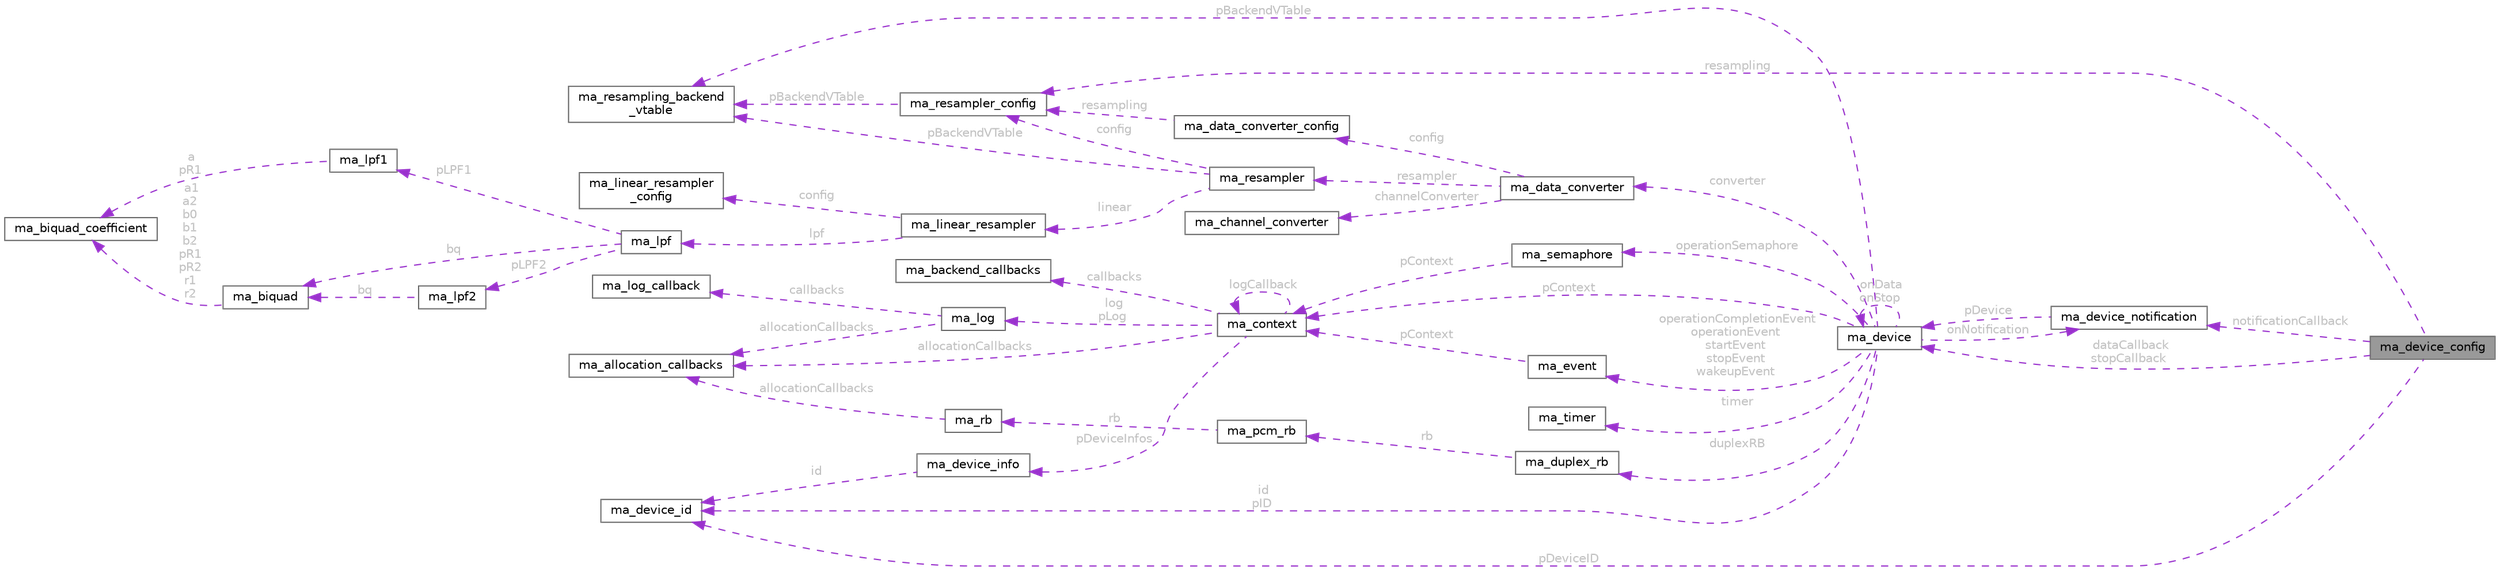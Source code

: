 digraph "ma_device_config"
{
 // LATEX_PDF_SIZE
  bgcolor="transparent";
  edge [fontname=Helvetica,fontsize=10,labelfontname=Helvetica,labelfontsize=10];
  node [fontname=Helvetica,fontsize=10,shape=box,height=0.2,width=0.4];
  rankdir="LR";
  Node1 [id="Node000001",label="ma_device_config",height=0.2,width=0.4,color="gray40", fillcolor="grey60", style="filled", fontcolor="black",tooltip=" "];
  Node2 -> Node1 [id="edge45_Node000001_Node000002",dir="back",color="darkorchid3",style="dashed",tooltip=" ",label=" dataCallback\nstopCallback",fontcolor="grey" ];
  Node2 [id="Node000002",label="ma_device",height=0.2,width=0.4,color="gray40", fillcolor="white", style="filled",URL="$structma__device.html",tooltip=" "];
  Node3 -> Node2 [id="edge46_Node000002_Node000003",dir="back",color="darkorchid3",style="dashed",tooltip=" ",label=" pContext",fontcolor="grey" ];
  Node3 [id="Node000003",label="ma_context",height=0.2,width=0.4,color="gray40", fillcolor="white", style="filled",URL="$structma__context.html",tooltip=" "];
  Node4 -> Node3 [id="edge47_Node000003_Node000004",dir="back",color="darkorchid3",style="dashed",tooltip=" ",label=" callbacks",fontcolor="grey" ];
  Node4 [id="Node000004",label="ma_backend_callbacks",height=0.2,width=0.4,color="gray40", fillcolor="white", style="filled",URL="$structma__backend__callbacks.html",tooltip=" "];
  Node5 -> Node3 [id="edge48_Node000003_Node000005",dir="back",color="darkorchid3",style="dashed",tooltip=" ",label=" log\npLog",fontcolor="grey" ];
  Node5 [id="Node000005",label="ma_log",height=0.2,width=0.4,color="gray40", fillcolor="white", style="filled",URL="$structma__log.html",tooltip=" "];
  Node6 -> Node5 [id="edge49_Node000005_Node000006",dir="back",color="darkorchid3",style="dashed",tooltip=" ",label=" callbacks",fontcolor="grey" ];
  Node6 [id="Node000006",label="ma_log_callback",height=0.2,width=0.4,color="gray40", fillcolor="white", style="filled",URL="$structma__log__callback.html",tooltip=" "];
  Node7 -> Node5 [id="edge50_Node000005_Node000007",dir="back",color="darkorchid3",style="dashed",tooltip=" ",label=" allocationCallbacks",fontcolor="grey" ];
  Node7 [id="Node000007",label="ma_allocation_callbacks",height=0.2,width=0.4,color="gray40", fillcolor="white", style="filled",URL="$structma__allocation__callbacks.html",tooltip=" "];
  Node7 -> Node3 [id="edge51_Node000003_Node000007",dir="back",color="darkorchid3",style="dashed",tooltip=" ",label=" allocationCallbacks",fontcolor="grey" ];
  Node8 -> Node3 [id="edge52_Node000003_Node000008",dir="back",color="darkorchid3",style="dashed",tooltip=" ",label=" pDeviceInfos",fontcolor="grey" ];
  Node8 [id="Node000008",label="ma_device_info",height=0.2,width=0.4,color="gray40", fillcolor="white", style="filled",URL="$structma__device__info.html",tooltip=" "];
  Node9 -> Node8 [id="edge53_Node000008_Node000009",dir="back",color="darkorchid3",style="dashed",tooltip=" ",label=" id",fontcolor="grey" ];
  Node9 [id="Node000009",label="ma_device_id",height=0.2,width=0.4,color="gray40", fillcolor="white", style="filled",URL="$unionma__device__id.html",tooltip=" "];
  Node3 -> Node3 [id="edge54_Node000003_Node000003",dir="back",color="darkorchid3",style="dashed",tooltip=" ",label=" logCallback",fontcolor="grey" ];
  Node2 -> Node2 [id="edge55_Node000002_Node000002",dir="back",color="darkorchid3",style="dashed",tooltip=" ",label=" onData\nonStop",fontcolor="grey" ];
  Node10 -> Node2 [id="edge56_Node000002_Node000010",dir="back",color="darkorchid3",style="dashed",tooltip=" ",label=" onNotification",fontcolor="grey" ];
  Node10 [id="Node000010",label="ma_device_notification",height=0.2,width=0.4,color="gray40", fillcolor="white", style="filled",URL="$structma__device__notification.html",tooltip=" "];
  Node2 -> Node10 [id="edge57_Node000010_Node000002",dir="back",color="darkorchid3",style="dashed",tooltip=" ",label=" pDevice",fontcolor="grey" ];
  Node11 -> Node2 [id="edge58_Node000002_Node000011",dir="back",color="darkorchid3",style="dashed",tooltip=" ",label=" operationCompletionEvent\noperationEvent\nstartEvent\nstopEvent\nwakeupEvent",fontcolor="grey" ];
  Node11 [id="Node000011",label="ma_event",height=0.2,width=0.4,color="gray40", fillcolor="white", style="filled",URL="$structma__event.html",tooltip=" "];
  Node3 -> Node11 [id="edge59_Node000011_Node000003",dir="back",color="darkorchid3",style="dashed",tooltip=" ",label=" pContext",fontcolor="grey" ];
  Node12 -> Node2 [id="edge60_Node000002_Node000012",dir="back",color="darkorchid3",style="dashed",tooltip=" ",label=" duplexRB",fontcolor="grey" ];
  Node12 [id="Node000012",label="ma_duplex_rb",height=0.2,width=0.4,color="gray40", fillcolor="white", style="filled",URL="$structma__duplex__rb.html",tooltip=" "];
  Node13 -> Node12 [id="edge61_Node000012_Node000013",dir="back",color="darkorchid3",style="dashed",tooltip=" ",label=" rb",fontcolor="grey" ];
  Node13 [id="Node000013",label="ma_pcm_rb",height=0.2,width=0.4,color="gray40", fillcolor="white", style="filled",URL="$structma__pcm__rb.html",tooltip=" "];
  Node14 -> Node13 [id="edge62_Node000013_Node000014",dir="back",color="darkorchid3",style="dashed",tooltip=" ",label=" rb",fontcolor="grey" ];
  Node14 [id="Node000014",label="ma_rb",height=0.2,width=0.4,color="gray40", fillcolor="white", style="filled",URL="$structma__rb.html",tooltip=" "];
  Node7 -> Node14 [id="edge63_Node000014_Node000007",dir="back",color="darkorchid3",style="dashed",tooltip=" ",label=" allocationCallbacks",fontcolor="grey" ];
  Node15 -> Node2 [id="edge64_Node000002_Node000015",dir="back",color="darkorchid3",style="dashed",tooltip=" ",label=" pBackendVTable",fontcolor="grey" ];
  Node15 [id="Node000015",label="ma_resampling_backend\l_vtable",height=0.2,width=0.4,color="gray40", fillcolor="white", style="filled",URL="$structma__resampling__backend__vtable.html",tooltip=" "];
  Node9 -> Node2 [id="edge65_Node000002_Node000009",dir="back",color="darkorchid3",style="dashed",tooltip=" ",label=" id\npID",fontcolor="grey" ];
  Node16 -> Node2 [id="edge66_Node000002_Node000016",dir="back",color="darkorchid3",style="dashed",tooltip=" ",label=" converter",fontcolor="grey" ];
  Node16 [id="Node000016",label="ma_data_converter",height=0.2,width=0.4,color="gray40", fillcolor="white", style="filled",URL="$structma__data__converter.html",tooltip=" "];
  Node17 -> Node16 [id="edge67_Node000016_Node000017",dir="back",color="darkorchid3",style="dashed",tooltip=" ",label=" channelConverter",fontcolor="grey" ];
  Node17 [id="Node000017",label="ma_channel_converter",height=0.2,width=0.4,color="gray40", fillcolor="white", style="filled",URL="$structma__channel__converter.html",tooltip=" "];
  Node18 -> Node16 [id="edge68_Node000016_Node000018",dir="back",color="darkorchid3",style="dashed",tooltip=" ",label=" resampler",fontcolor="grey" ];
  Node18 [id="Node000018",label="ma_resampler",height=0.2,width=0.4,color="gray40", fillcolor="white", style="filled",URL="$structma__resampler.html",tooltip=" "];
  Node15 -> Node18 [id="edge69_Node000018_Node000015",dir="back",color="darkorchid3",style="dashed",tooltip=" ",label=" pBackendVTable",fontcolor="grey" ];
  Node19 -> Node18 [id="edge70_Node000018_Node000019",dir="back",color="darkorchid3",style="dashed",tooltip=" ",label=" linear",fontcolor="grey" ];
  Node19 [id="Node000019",label="ma_linear_resampler",height=0.2,width=0.4,color="gray40", fillcolor="white", style="filled",URL="$structma__linear__resampler.html",tooltip=" "];
  Node20 -> Node19 [id="edge71_Node000019_Node000020",dir="back",color="darkorchid3",style="dashed",tooltip=" ",label=" config",fontcolor="grey" ];
  Node20 [id="Node000020",label="ma_linear_resampler\l_config",height=0.2,width=0.4,color="gray40", fillcolor="white", style="filled",URL="$structma__linear__resampler__config.html",tooltip=" "];
  Node21 -> Node19 [id="edge72_Node000019_Node000021",dir="back",color="darkorchid3",style="dashed",tooltip=" ",label=" lpf",fontcolor="grey" ];
  Node21 [id="Node000021",label="ma_lpf",height=0.2,width=0.4,color="gray40", fillcolor="white", style="filled",URL="$structma__lpf.html",tooltip=" "];
  Node22 -> Node21 [id="edge73_Node000021_Node000022",dir="back",color="darkorchid3",style="dashed",tooltip=" ",label=" pLPF1",fontcolor="grey" ];
  Node22 [id="Node000022",label="ma_lpf1",height=0.2,width=0.4,color="gray40", fillcolor="white", style="filled",URL="$structma__lpf1.html",tooltip=" "];
  Node23 -> Node22 [id="edge74_Node000022_Node000023",dir="back",color="darkorchid3",style="dashed",tooltip=" ",label=" a\npR1",fontcolor="grey" ];
  Node23 [id="Node000023",label="ma_biquad_coefficient",height=0.2,width=0.4,color="gray40", fillcolor="white", style="filled",URL="$unionma__biquad__coefficient.html",tooltip=" "];
  Node24 -> Node21 [id="edge75_Node000021_Node000024",dir="back",color="darkorchid3",style="dashed",tooltip=" ",label=" pLPF2",fontcolor="grey" ];
  Node24 [id="Node000024",label="ma_lpf2",height=0.2,width=0.4,color="gray40", fillcolor="white", style="filled",URL="$structma__lpf2.html",tooltip=" "];
  Node25 -> Node24 [id="edge76_Node000024_Node000025",dir="back",color="darkorchid3",style="dashed",tooltip=" ",label=" bq",fontcolor="grey" ];
  Node25 [id="Node000025",label="ma_biquad",height=0.2,width=0.4,color="gray40", fillcolor="white", style="filled",URL="$structma__biquad.html",tooltip=" "];
  Node23 -> Node25 [id="edge77_Node000025_Node000023",dir="back",color="darkorchid3",style="dashed",tooltip=" ",label=" a1\na2\nb0\nb1\nb2\npR1\npR2\nr1\nr2",fontcolor="grey" ];
  Node25 -> Node21 [id="edge78_Node000021_Node000025",dir="back",color="darkorchid3",style="dashed",tooltip=" ",label=" bq",fontcolor="grey" ];
  Node26 -> Node18 [id="edge79_Node000018_Node000026",dir="back",color="darkorchid3",style="dashed",tooltip=" ",label=" config",fontcolor="grey" ];
  Node26 [id="Node000026",label="ma_resampler_config",height=0.2,width=0.4,color="gray40", fillcolor="white", style="filled",URL="$structma__resampler__config.html",tooltip=" "];
  Node15 -> Node26 [id="edge80_Node000026_Node000015",dir="back",color="darkorchid3",style="dashed",tooltip=" ",label=" pBackendVTable",fontcolor="grey" ];
  Node27 -> Node16 [id="edge81_Node000016_Node000027",dir="back",color="darkorchid3",style="dashed",tooltip=" ",label=" config",fontcolor="grey" ];
  Node27 [id="Node000027",label="ma_data_converter_config",height=0.2,width=0.4,color="gray40", fillcolor="white", style="filled",URL="$structma__data__converter__config.html",tooltip=" "];
  Node26 -> Node27 [id="edge82_Node000027_Node000026",dir="back",color="darkorchid3",style="dashed",tooltip=" ",label=" resampling",fontcolor="grey" ];
  Node28 -> Node2 [id="edge83_Node000002_Node000028",dir="back",color="darkorchid3",style="dashed",tooltip=" ",label=" operationSemaphore",fontcolor="grey" ];
  Node28 [id="Node000028",label="ma_semaphore",height=0.2,width=0.4,color="gray40", fillcolor="white", style="filled",URL="$structma__semaphore.html",tooltip=" "];
  Node3 -> Node28 [id="edge84_Node000028_Node000003",dir="back",color="darkorchid3",style="dashed",tooltip=" ",label=" pContext",fontcolor="grey" ];
  Node29 -> Node2 [id="edge85_Node000002_Node000029",dir="back",color="darkorchid3",style="dashed",tooltip=" ",label=" timer",fontcolor="grey" ];
  Node29 [id="Node000029",label="ma_timer",height=0.2,width=0.4,color="gray40", fillcolor="white", style="filled",URL="$unionma__timer.html",tooltip=" "];
  Node10 -> Node1 [id="edge86_Node000001_Node000010",dir="back",color="darkorchid3",style="dashed",tooltip=" ",label=" notificationCallback",fontcolor="grey" ];
  Node26 -> Node1 [id="edge87_Node000001_Node000026",dir="back",color="darkorchid3",style="dashed",tooltip=" ",label=" resampling",fontcolor="grey" ];
  Node9 -> Node1 [id="edge88_Node000001_Node000009",dir="back",color="darkorchid3",style="dashed",tooltip=" ",label=" pDeviceID",fontcolor="grey" ];
}
